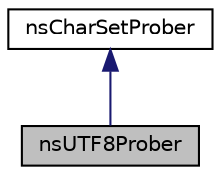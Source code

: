 digraph "nsUTF8Prober"
{
  edge [fontname="Helvetica",fontsize="10",labelfontname="Helvetica",labelfontsize="10"];
  node [fontname="Helvetica",fontsize="10",shape=record];
  Node0 [label="nsUTF8Prober",height=0.2,width=0.4,color="black", fillcolor="grey75", style="filled", fontcolor="black"];
  Node1 -> Node0 [dir="back",color="midnightblue",fontsize="10",style="solid",fontname="Helvetica"];
  Node1 [label="nsCharSetProber",height=0.2,width=0.4,color="black", fillcolor="white", style="filled",URL="$classns_char_set_prober.html"];
}

